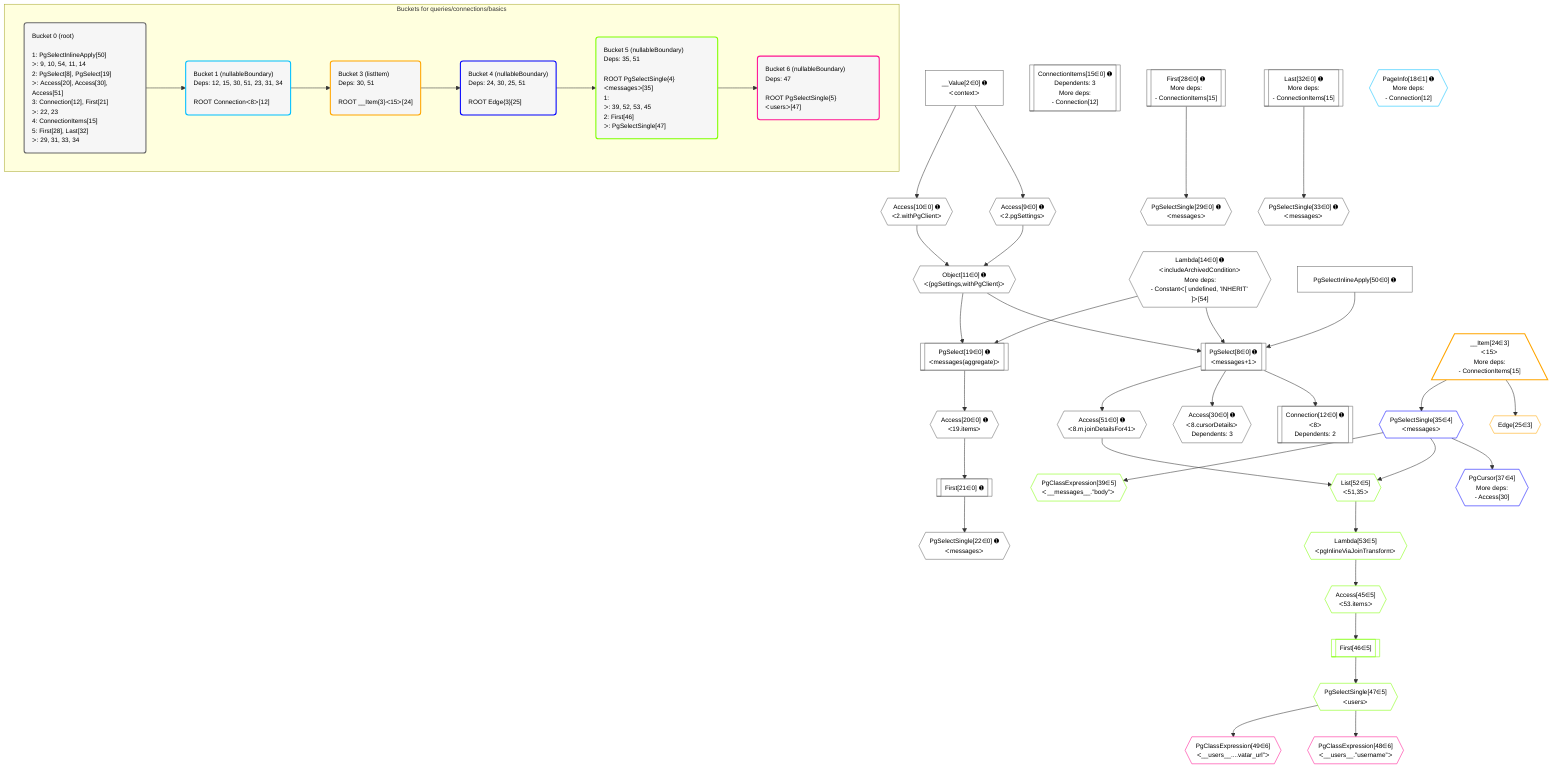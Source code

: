 %%{init: {'themeVariables': { 'fontSize': '12px'}}}%%
graph TD
    classDef path fill:#eee,stroke:#000,color:#000
    classDef plan fill:#fff,stroke-width:1px,color:#000
    classDef itemplan fill:#fff,stroke-width:2px,color:#000
    classDef unbatchedplan fill:#dff,stroke-width:1px,color:#000
    classDef sideeffectplan fill:#fcc,stroke-width:2px,color:#000
    classDef bucket fill:#f6f6f6,color:#000,stroke-width:2px,text-align:left

    subgraph "Buckets for queries/connections/basics"
    Bucket0("Bucket 0 (root)<br /><br />1: PgSelectInlineApply[50]<br />ᐳ: 9, 10, 54, 11, 14<br />2: PgSelect[8], PgSelect[19]<br />ᐳ: Access[20], Access[30], Access[51]<br />3: Connection[12], First[21]<br />ᐳ: 22, 23<br />4: ConnectionItems[15]<br />5: First[28], Last[32]<br />ᐳ: 29, 31, 33, 34"):::bucket
    Bucket1("Bucket 1 (nullableBoundary)<br />Deps: 12, 15, 30, 51, 23, 31, 34<br /><br />ROOT Connectionᐸ8ᐳ[12]"):::bucket
    Bucket3("Bucket 3 (listItem)<br />Deps: 30, 51<br /><br />ROOT __Item{3}ᐸ15ᐳ[24]"):::bucket
    Bucket4("Bucket 4 (nullableBoundary)<br />Deps: 24, 30, 25, 51<br /><br />ROOT Edge{3}[25]"):::bucket
    Bucket5("Bucket 5 (nullableBoundary)<br />Deps: 35, 51<br /><br />ROOT PgSelectSingle{4}ᐸmessagesᐳ[35]<br />1: <br />ᐳ: 39, 52, 53, 45<br />2: First[46]<br />ᐳ: PgSelectSingle[47]"):::bucket
    Bucket6("Bucket 6 (nullableBoundary)<br />Deps: 47<br /><br />ROOT PgSelectSingle{5}ᐸusersᐳ[47]"):::bucket
    end
    Bucket0 --> Bucket1
    Bucket1 --> Bucket3
    Bucket3 --> Bucket4
    Bucket4 --> Bucket5
    Bucket5 --> Bucket6

    %% plan dependencies
    PgSelect8[["PgSelect[8∈0] ➊<br />ᐸmessages+1ᐳ"]]:::plan
    Object11{{"Object[11∈0] ➊<br />ᐸ{pgSettings,withPgClient}ᐳ"}}:::plan
    Lambda14{{"Lambda[14∈0] ➊<br />ᐸincludeArchivedConditionᐳ<br />More deps:<br />- Constantᐸ[ undefined, 'INHERIT' ]ᐳ[54]"}}:::plan
    PgSelectInlineApply50["PgSelectInlineApply[50∈0] ➊"]:::plan
    Object11 & Lambda14 & PgSelectInlineApply50 --> PgSelect8
    Access9{{"Access[9∈0] ➊<br />ᐸ2.pgSettingsᐳ"}}:::plan
    Access10{{"Access[10∈0] ➊<br />ᐸ2.withPgClientᐳ"}}:::plan
    Access9 & Access10 --> Object11
    PgSelect19[["PgSelect[19∈0] ➊<br />ᐸmessages(aggregate)ᐳ"]]:::plan
    Object11 & Lambda14 --> PgSelect19
    __Value2["__Value[2∈0] ➊<br />ᐸcontextᐳ"]:::plan
    __Value2 --> Access9
    __Value2 --> Access10
    Connection12[["Connection[12∈0] ➊<br />ᐸ8ᐳ<br />Dependents: 2"]]:::plan
    PgSelect8 --> Connection12
    ConnectionItems15[["ConnectionItems[15∈0] ➊<br />Dependents: 3<br />More deps:<br />- Connection[12]"]]:::plan
    Access20{{"Access[20∈0] ➊<br />ᐸ19.itemsᐳ"}}:::plan
    PgSelect19 --> Access20
    First21[["First[21∈0] ➊"]]:::plan
    Access20 --> First21
    PgSelectSingle22{{"PgSelectSingle[22∈0] ➊<br />ᐸmessagesᐳ"}}:::plan
    First21 --> PgSelectSingle22
    First28[["First[28∈0] ➊<br />More deps:<br />- ConnectionItems[15]"]]:::plan
    PgSelectSingle29{{"PgSelectSingle[29∈0] ➊<br />ᐸmessagesᐳ"}}:::plan
    First28 --> PgSelectSingle29
    Access30{{"Access[30∈0] ➊<br />ᐸ8.cursorDetailsᐳ<br />Dependents: 3"}}:::plan
    PgSelect8 --> Access30
    Last32[["Last[32∈0] ➊<br />More deps:<br />- ConnectionItems[15]"]]:::plan
    PgSelectSingle33{{"PgSelectSingle[33∈0] ➊<br />ᐸmessagesᐳ"}}:::plan
    Last32 --> PgSelectSingle33
    Access51{{"Access[51∈0] ➊<br />ᐸ8.m.joinDetailsFor41ᐳ"}}:::plan
    PgSelect8 --> Access51
    PageInfo18{{"PageInfo[18∈1] ➊<br />More deps:<br />- Connection[12]"}}:::plan
    __Item24[/"__Item[24∈3]<br />ᐸ15ᐳ<br />More deps:<br />- ConnectionItems[15]"\]:::itemplan
    Edge25{{"Edge[25∈3]"}}:::plan
    __Item24 --> Edge25
    PgCursor37{{"PgCursor[37∈4]<br />More deps:<br />- Access[30]"}}:::plan
    PgSelectSingle35{{"PgSelectSingle[35∈4]<br />ᐸmessagesᐳ"}}:::plan
    PgSelectSingle35 --> PgCursor37
    __Item24 --> PgSelectSingle35
    List52{{"List[52∈5]<br />ᐸ51,35ᐳ"}}:::plan
    Access51 & PgSelectSingle35 --> List52
    PgClassExpression39{{"PgClassExpression[39∈5]<br />ᐸ__messages__.”body”ᐳ"}}:::plan
    PgSelectSingle35 --> PgClassExpression39
    Access45{{"Access[45∈5]<br />ᐸ53.itemsᐳ"}}:::plan
    Lambda53{{"Lambda[53∈5]<br />ᐸpgInlineViaJoinTransformᐳ"}}:::plan
    Lambda53 --> Access45
    First46[["First[46∈5]"]]:::plan
    Access45 --> First46
    PgSelectSingle47{{"PgSelectSingle[47∈5]<br />ᐸusersᐳ"}}:::plan
    First46 --> PgSelectSingle47
    List52 --> Lambda53
    PgClassExpression48{{"PgClassExpression[48∈6]<br />ᐸ__users__.”username”ᐳ"}}:::plan
    PgSelectSingle47 --> PgClassExpression48
    PgClassExpression49{{"PgClassExpression[49∈6]<br />ᐸ__users__....vatar_url”ᐳ"}}:::plan
    PgSelectSingle47 --> PgClassExpression49

    %% define steps
    classDef bucket0 stroke:#696969
    class Bucket0,__Value2,PgSelect8,Access9,Access10,Object11,Connection12,Lambda14,ConnectionItems15,PgSelect19,Access20,First21,PgSelectSingle22,First28,PgSelectSingle29,Access30,Last32,PgSelectSingle33,PgSelectInlineApply50,Access51 bucket0
    classDef bucket1 stroke:#00bfff
    class Bucket1,PageInfo18 bucket1
    classDef bucket3 stroke:#ffa500
    class Bucket3,__Item24,Edge25 bucket3
    classDef bucket4 stroke:#0000ff
    class Bucket4,PgSelectSingle35,PgCursor37 bucket4
    classDef bucket5 stroke:#7fff00
    class Bucket5,PgClassExpression39,Access45,First46,PgSelectSingle47,List52,Lambda53 bucket5
    classDef bucket6 stroke:#ff1493
    class Bucket6,PgClassExpression48,PgClassExpression49 bucket6
